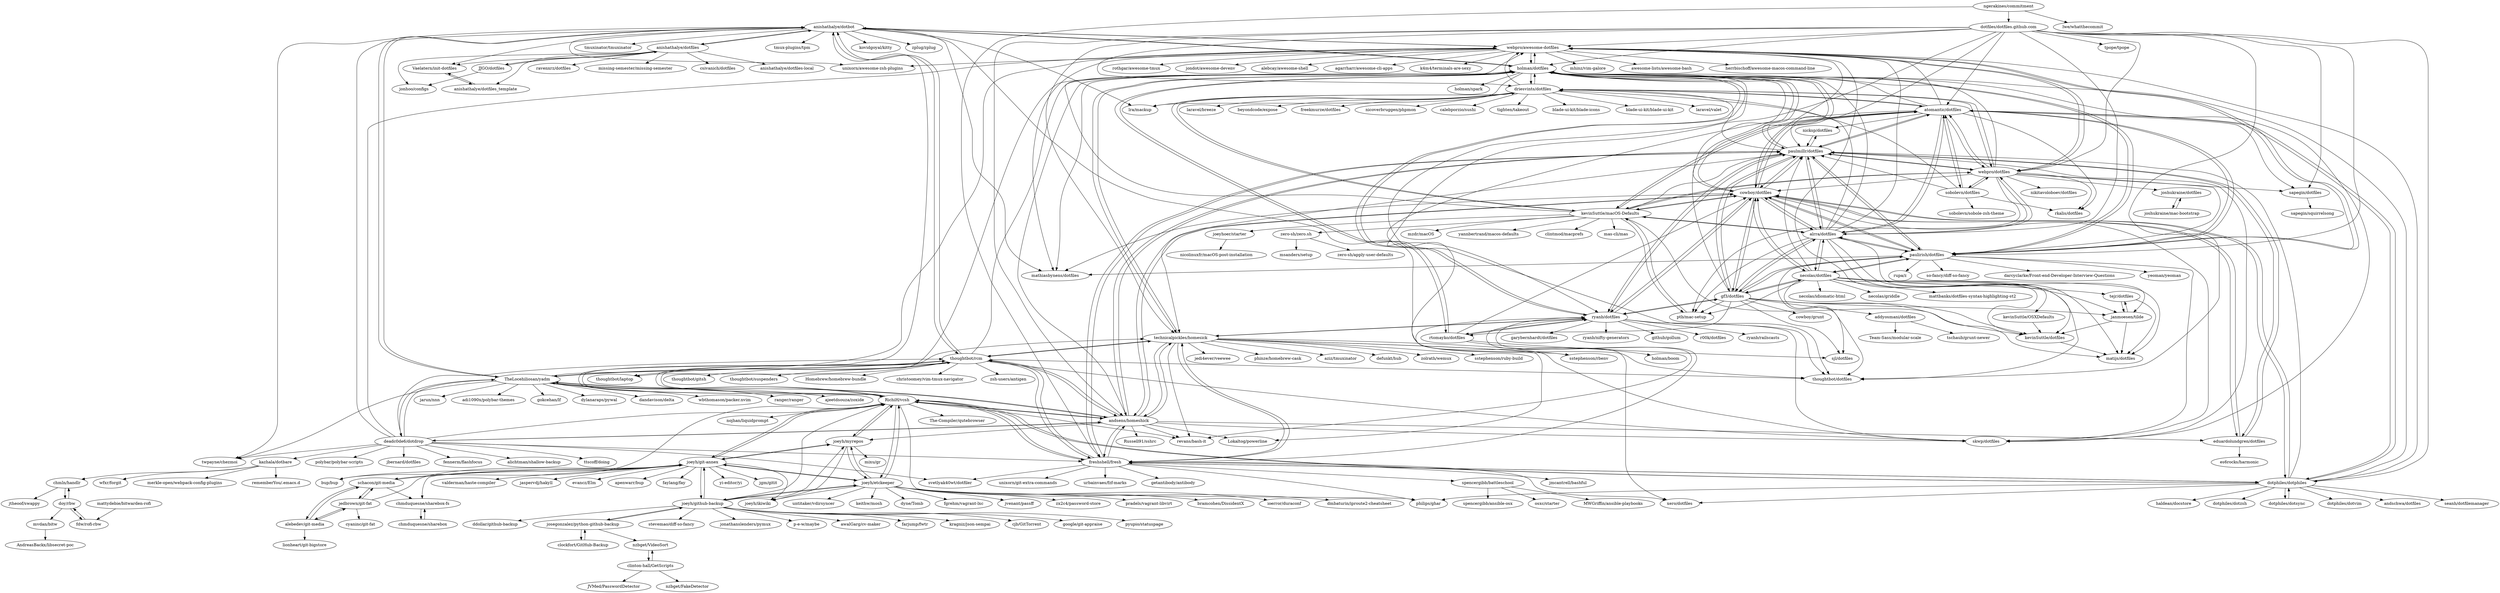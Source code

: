digraph G {
"anishathalye/dotbot" -> "webpro/awesome-dotfiles"
"anishathalye/dotbot" -> "anishathalye/dotfiles"
"anishathalye/dotbot" -> "twpayne/chezmoi" ["e"=1]
"anishathalye/dotbot" -> "holman/dotfiles"
"anishathalye/dotbot" -> "Vaelatern/init-dotfiles"
"anishathalye/dotbot" -> "TheLocehiliosan/yadm"
"anishathalye/dotbot" -> "tmuxinator/tmuxinator" ["e"=1]
"anishathalye/dotbot" -> "tmux-plugins/tpm" ["e"=1]
"anishathalye/dotbot" -> "lra/mackup" ["e"=1]
"anishathalye/dotbot" -> "thoughtbot/dotfiles" ["e"=1]
"anishathalye/dotbot" -> "mathiasbynens/dotfiles" ["e"=1]
"anishathalye/dotbot" -> "unixorn/awesome-zsh-plugins" ["e"=1]
"anishathalye/dotbot" -> "kovidgoyal/kitty" ["e"=1]
"anishathalye/dotbot" -> "thoughtbot/rcm"
"anishathalye/dotbot" -> "zplug/zplug" ["e"=1]
"zero-sh/zero.sh" -> "zero-sh/apply-user-defaults"
"zero-sh/zero.sh" -> "msanders/setup"
"holman/dotfiles" -> "ryanb/dotfiles"
"holman/dotfiles" -> "mathiasbynens/dotfiles" ["e"=1]
"holman/dotfiles" -> "skwp/dotfiles" ["e"=1]
"holman/dotfiles" -> "webpro/awesome-dotfiles"
"holman/dotfiles" -> "thoughtbot/dotfiles" ["e"=1]
"holman/dotfiles" -> "cowboy/dotfiles"
"holman/dotfiles" -> "paulirish/dotfiles"
"holman/dotfiles" -> "holman/spark" ["e"=1]
"holman/dotfiles" -> "technicalpickles/homesick"
"holman/dotfiles" -> "thoughtbot/laptop" ["e"=1]
"holman/dotfiles" -> "paulmillr/dotfiles"
"holman/dotfiles" -> "anishathalye/dotbot"
"holman/dotfiles" -> "lra/mackup" ["e"=1]
"holman/dotfiles" -> "rtomayko/dotfiles"
"holman/dotfiles" -> "driesvints/dotfiles"
"RichiH/vcsh" -> "joeyh/myrepos"
"RichiH/vcsh" -> "andsens/homeshick"
"RichiH/vcsh" -> "joeyh/git-annex"
"RichiH/vcsh" -> "freshshell/fresh"
"RichiH/vcsh" -> "technicalpickles/homesick"
"RichiH/vcsh" -> "thoughtbot/rcm"
"RichiH/vcsh" -> "joeyh/etckeeper"
"RichiH/vcsh" -> "TheLocehiliosan/yadm"
"RichiH/vcsh" -> "dotphiles/dotphiles"
"RichiH/vcsh" -> "nojhan/liquidprompt" ["e"=1]
"RichiH/vcsh" -> "anishathalye/dotbot"
"RichiH/vcsh" -> "bup/bup" ["e"=1]
"RichiH/vcsh" -> "revans/bash-it" ["e"=1]
"RichiH/vcsh" -> "philips/ghar"
"RichiH/vcsh" -> "The-Compiler/qutebrowser" ["e"=1]
"andsens/homeshick" -> "technicalpickles/homesick"
"andsens/homeshick" -> "RichiH/vcsh"
"andsens/homeshick" -> "freshshell/fresh"
"andsens/homeshick" -> "cowboy/dotfiles"
"andsens/homeshick" -> "TheLocehiliosan/yadm"
"andsens/homeshick" -> "thoughtbot/rcm"
"andsens/homeshick" -> "deadc0de6/dotdrop"
"andsens/homeshick" -> "paulmillr/dotfiles"
"andsens/homeshick" -> "holman/dotfiles"
"andsens/homeshick" -> "revans/bash-it" ["e"=1]
"andsens/homeshick" -> "Lokaltog/powerline" ["e"=1]
"andsens/homeshick" -> "joeyh/myrepos"
"andsens/homeshick" -> "skwp/dotfiles" ["e"=1]
"andsens/homeshick" -> "Russell91/sshrc" ["e"=1]
"andsens/homeshick" -> "eduardolundgren/dotfiles"
"paulirish/dotfiles" -> "mathiasbynens/dotfiles" ["e"=1]
"paulirish/dotfiles" -> "alrra/dotfiles"
"paulirish/dotfiles" -> "holman/dotfiles"
"paulirish/dotfiles" -> "webpro/awesome-dotfiles"
"paulirish/dotfiles" -> "cowboy/dotfiles"
"paulirish/dotfiles" -> "thoughtbot/dotfiles" ["e"=1]
"paulirish/dotfiles" -> "paulmillr/dotfiles"
"paulirish/dotfiles" -> "gf3/dotfiles"
"paulirish/dotfiles" -> "rupa/z" ["e"=1]
"paulirish/dotfiles" -> "so-fancy/diff-so-fancy" ["e"=1]
"paulirish/dotfiles" -> "darcyclarke/Front-end-Developer-Interview-Questions" ["e"=1]
"paulirish/dotfiles" -> "necolas/dotfiles"
"paulirish/dotfiles" -> "atomantic/dotfiles"
"paulirish/dotfiles" -> "skwp/dotfiles" ["e"=1]
"paulirish/dotfiles" -> "yeoman/yeoman" ["e"=1]
"doy/rbw" -> "fdw/rofi-rbw"
"doy/rbw" -> "mvdan/bitw"
"doy/rbw" -> "chmln/handlr"
"sobolevn/dotfiles" -> "rkalis/dotfiles"
"sobolevn/dotfiles" -> "sobolevn/sobole-zsh-theme"
"sobolevn/dotfiles" -> "driesvints/dotfiles"
"sobolevn/dotfiles" -> "paulmillr/dotfiles"
"sobolevn/dotfiles" -> "webpro/dotfiles"
"sobolevn/dotfiles" -> "atomantic/dotfiles"
"cowboy/dotfiles" -> "paulmillr/dotfiles"
"cowboy/dotfiles" -> "alrra/dotfiles"
"cowboy/dotfiles" -> "gf3/dotfiles"
"cowboy/dotfiles" -> "necolas/dotfiles"
"cowboy/dotfiles" -> "holman/dotfiles"
"cowboy/dotfiles" -> "eduardolundgren/dotfiles"
"cowboy/dotfiles" -> "paulirish/dotfiles"
"cowboy/dotfiles" -> "ryanb/dotfiles"
"cowboy/dotfiles" -> "atomantic/dotfiles"
"cowboy/dotfiles" -> "skwp/dotfiles" ["e"=1]
"cowboy/dotfiles" -> "dotphiles/dotphiles"
"cowboy/dotfiles" -> "andsens/homeshick"
"cowboy/dotfiles" -> "webpro/awesome-dotfiles"
"cowboy/dotfiles" -> "mathiasbynens/dotfiles" ["e"=1]
"cowboy/dotfiles" -> "kevinSuttle/macOS-Defaults"
"alrra/dotfiles" -> "cowboy/dotfiles"
"alrra/dotfiles" -> "paulmillr/dotfiles"
"alrra/dotfiles" -> "paulirish/dotfiles"
"alrra/dotfiles" -> "necolas/dotfiles"
"alrra/dotfiles" -> "gf3/dotfiles"
"alrra/dotfiles" -> "atomantic/dotfiles"
"alrra/dotfiles" -> "webpro/dotfiles"
"alrra/dotfiles" -> "webpro/awesome-dotfiles"
"alrra/dotfiles" -> "driesvints/dotfiles"
"alrra/dotfiles" -> "holman/dotfiles"
"alrra/dotfiles" -> "janmoesen/tilde"
"alrra/dotfiles" -> "ptb/mac-setup"
"alrra/dotfiles" -> "matijs/dotfiles"
"alrra/dotfiles" -> "kevinSuttle/macOS-Defaults"
"alrra/dotfiles" -> "kevinSuttle/dotfiles"
"ryanb/dotfiles" -> "rtomayko/dotfiles"
"ryanb/dotfiles" -> "holman/dotfiles"
"ryanb/dotfiles" -> "skwp/dotfiles" ["e"=1]
"ryanb/dotfiles" -> "technicalpickles/homesick"
"ryanb/dotfiles" -> "thoughtbot/dotfiles" ["e"=1]
"ryanb/dotfiles" -> "garybernhardt/dotfiles" ["e"=1]
"ryanb/dotfiles" -> "revans/bash-it" ["e"=1]
"ryanb/dotfiles" -> "cowboy/dotfiles"
"ryanb/dotfiles" -> "gf3/dotfiles"
"ryanb/dotfiles" -> "paulmillr/dotfiles"
"ryanb/dotfiles" -> "ryanb/nifty-generators" ["e"=1]
"ryanb/dotfiles" -> "github/gollum" ["e"=1]
"ryanb/dotfiles" -> "r00k/dotfiles" ["e"=1]
"ryanb/dotfiles" -> "ryanb/railscasts" ["e"=1]
"ryanb/dotfiles" -> "sstephenson/rbenv" ["e"=1]
"webpro/awesome-dotfiles" -> "unixorn/awesome-zsh-plugins" ["e"=1]
"webpro/awesome-dotfiles" -> "holman/dotfiles"
"webpro/awesome-dotfiles" -> "jondot/awesome-devenv" ["e"=1]
"webpro/awesome-dotfiles" -> "alebcay/awesome-shell" ["e"=1]
"webpro/awesome-dotfiles" -> "mathiasbynens/dotfiles" ["e"=1]
"webpro/awesome-dotfiles" -> "anishathalye/dotbot"
"webpro/awesome-dotfiles" -> "agarrharr/awesome-cli-apps" ["e"=1]
"webpro/awesome-dotfiles" -> "thoughtbot/dotfiles" ["e"=1]
"webpro/awesome-dotfiles" -> "webpro/dotfiles"
"webpro/awesome-dotfiles" -> "k4m4/terminals-are-sexy" ["e"=1]
"webpro/awesome-dotfiles" -> "mhinz/vim-galore" ["e"=1]
"webpro/awesome-dotfiles" -> "awesome-lists/awesome-bash" ["e"=1]
"webpro/awesome-dotfiles" -> "herrbischoff/awesome-macos-command-line" ["e"=1]
"webpro/awesome-dotfiles" -> "rothgar/awesome-tmux" ["e"=1]
"webpro/awesome-dotfiles" -> "paulirish/dotfiles"
"ptb/mac-setup" -> "kevinSuttle/macOS-Defaults"
"thoughtbot/rcm" -> "thoughtbot/dotfiles" ["e"=1]
"thoughtbot/rcm" -> "technicalpickles/homesick"
"thoughtbot/rcm" -> "thoughtbot/laptop" ["e"=1]
"thoughtbot/rcm" -> "thoughtbot/gitsh" ["e"=1]
"thoughtbot/rcm" -> "holman/dotfiles"
"thoughtbot/rcm" -> "TheLocehiliosan/yadm"
"thoughtbot/rcm" -> "anishathalye/dotbot"
"thoughtbot/rcm" -> "thoughtbot/suspenders" ["e"=1]
"thoughtbot/rcm" -> "andsens/homeshick"
"thoughtbot/rcm" -> "RichiH/vcsh"
"thoughtbot/rcm" -> "skwp/dotfiles" ["e"=1]
"thoughtbot/rcm" -> "freshshell/fresh"
"thoughtbot/rcm" -> "Homebrew/homebrew-bundle" ["e"=1]
"thoughtbot/rcm" -> "christoomey/vim-tmux-navigator" ["e"=1]
"thoughtbot/rcm" -> "zsh-users/antigen" ["e"=1]
"deadc0de6/dotdrop" -> "TheLocehiliosan/yadm"
"deadc0de6/dotdrop" -> "andsens/homeshick"
"deadc0de6/dotdrop" -> "anishathalye/dotbot"
"deadc0de6/dotdrop" -> "twpayne/chezmoi" ["e"=1]
"deadc0de6/dotdrop" -> "freshshell/fresh"
"deadc0de6/dotdrop" -> "kazhala/dotbare"
"deadc0de6/dotdrop" -> "polybar/polybar-scripts" ["e"=1]
"deadc0de6/dotdrop" -> "svetlyak40wt/dotfiler"
"deadc0de6/dotdrop" -> "jbernard/dotfiles"
"deadc0de6/dotdrop" -> "fennerm/flashfocus" ["e"=1]
"deadc0de6/dotdrop" -> "RichiH/vcsh"
"deadc0de6/dotdrop" -> "alichtman/shallow-backup" ["e"=1]
"deadc0de6/dotdrop" -> "ttscoff/doing" ["e"=1]
"deadc0de6/dotdrop" -> "thoughtbot/rcm"
"deadc0de6/dotdrop" -> "webpro/awesome-dotfiles"
"addyosmani/dotfiles" -> "Team-Sass/modular-scale" ["e"=1]
"addyosmani/dotfiles" -> "tschaub/grunt-newer" ["e"=1]
"eduardolundgren/dotfiles" -> "paulmillr/dotfiles"
"eduardolundgren/dotfiles" -> "cowboy/dotfiles"
"eduardolundgren/dotfiles" -> "es6rocks/harmonic" ["e"=1]
"mvdan/bitw" -> "AndreasBackx/libsecret-poc"
"joeyh/git-annex" -> "joeyh/github-backup"
"joeyh/git-annex" -> "joeyh/myrepos"
"joeyh/git-annex" -> "apenwarr/bup" ["e"=1]
"joeyh/git-annex" -> "chmduquesne/sharebox-fs"
"joeyh/git-annex" -> "RichiH/vcsh"
"joeyh/git-annex" -> "faylang/fay" ["e"=1]
"joeyh/git-annex" -> "joeyh/ikiwiki"
"joeyh/git-annex" -> "yi-editor/yi" ["e"=1]
"joeyh/git-annex" -> "schacon/git-media"
"joeyh/git-annex" -> "jgm/gitit" ["e"=1]
"joeyh/git-annex" -> "valderman/haste-compiler" ["e"=1]
"joeyh/git-annex" -> "bup/bup" ["e"=1]
"joeyh/git-annex" -> "joeyh/etckeeper"
"joeyh/git-annex" -> "jaspervdj/hakyll" ["e"=1]
"joeyh/git-annex" -> "evancz/Elm" ["e"=1]
"ngerakines/commitment" -> "lwe/whatthecommit"
"ngerakines/commitment" -> "freshshell/fresh"
"ngerakines/commitment" -> "dotfiles/dotfiles.github.com"
"anishathalye/dotfiles" -> "JJGO/dotfiles"
"anishathalye/dotfiles" -> "jonhoo/configs" ["e"=1]
"anishathalye/dotfiles" -> "anishathalye/dotbot"
"anishathalye/dotfiles" -> "anishathalye/dotfiles-local"
"anishathalye/dotfiles" -> "anishathalye/dotfiles_template"
"anishathalye/dotfiles" -> "ravenxrz/dotfiles" ["e"=1]
"anishathalye/dotfiles" -> "Vaelatern/init-dotfiles"
"anishathalye/dotfiles" -> "missing-semester/missing-semester" ["e"=1]
"anishathalye/dotfiles" -> "csivanich/dotfiles"
"dotphiles/dotsync" -> "dotphiles/dotphiles"
"technicalpickles/homesick" -> "andsens/homeshick"
"technicalpickles/homesick" -> "holman/dotfiles"
"technicalpickles/homesick" -> "thoughtbot/rcm"
"technicalpickles/homesick" -> "ryanb/dotfiles"
"technicalpickles/homesick" -> "phinze/homebrew-cask" ["e"=1]
"technicalpickles/homesick" -> "aziz/tmuxinator" ["e"=1]
"technicalpickles/homesick" -> "skwp/dotfiles" ["e"=1]
"technicalpickles/homesick" -> "revans/bash-it" ["e"=1]
"technicalpickles/homesick" -> "defunkt/hub" ["e"=1]
"technicalpickles/homesick" -> "freshshell/fresh"
"technicalpickles/homesick" -> "Lokaltog/powerline" ["e"=1]
"technicalpickles/homesick" -> "zolrath/wemux" ["e"=1]
"technicalpickles/homesick" -> "sstephenson/rbenv" ["e"=1]
"technicalpickles/homesick" -> "sstephenson/ruby-build" ["e"=1]
"technicalpickles/homesick" -> "jedi4ever/veewee" ["e"=1]
"TheLocehiliosan/yadm" -> "twpayne/chezmoi" ["e"=1]
"TheLocehiliosan/yadm" -> "anishathalye/dotbot"
"TheLocehiliosan/yadm" -> "deadc0de6/dotdrop"
"TheLocehiliosan/yadm" -> "thoughtbot/rcm"
"TheLocehiliosan/yadm" -> "webpro/awesome-dotfiles"
"TheLocehiliosan/yadm" -> "ajeetdsouza/zoxide" ["e"=1]
"TheLocehiliosan/yadm" -> "jarun/nnn" ["e"=1]
"TheLocehiliosan/yadm" -> "andsens/homeshick"
"TheLocehiliosan/yadm" -> "adi1090x/polybar-themes" ["e"=1]
"TheLocehiliosan/yadm" -> "gokcehan/lf" ["e"=1]
"TheLocehiliosan/yadm" -> "dylanaraps/pywal" ["e"=1]
"TheLocehiliosan/yadm" -> "dandavison/delta" ["e"=1]
"TheLocehiliosan/yadm" -> "wbthomason/packer.nvim" ["e"=1]
"TheLocehiliosan/yadm" -> "ranger/ranger" ["e"=1]
"TheLocehiliosan/yadm" -> "RichiH/vcsh"
"clockfort/GitHub-Backup" -> "josegonzalez/python-github-backup"
"chmduquesne/sharebox-fs" -> "chmduquesne/sharebox"
"joeyh/github-backup" -> "joeyh/git-annex"
"joeyh/github-backup" -> "joeyh/etckeeper"
"joeyh/github-backup" -> "stevemao/diff-so-fancy" ["e"=1]
"joeyh/github-backup" -> "jonathanslenders/pymux" ["e"=1]
"joeyh/github-backup" -> "p-e-w/maybe" ["e"=1]
"joeyh/github-backup" -> "josegonzalez/python-github-backup"
"joeyh/github-backup" -> "joeyh/myrepos"
"joeyh/github-backup" -> "awalGarg/cv-maker" ["e"=1]
"joeyh/github-backup" -> "farjump/fwtr"
"joeyh/github-backup" -> "kragniz/json-sempai" ["e"=1]
"joeyh/github-backup" -> "cjb/GitTorrent" ["e"=1]
"joeyh/github-backup" -> "google/git-appraise" ["e"=1]
"joeyh/github-backup" -> "pyupio/statuspage" ["e"=1]
"joeyh/github-backup" -> "ddollar/github-backup"
"joeyh/github-backup" -> "RichiH/vcsh"
"dotfiles/dotfiles.github.com" -> "webpro/awesome-dotfiles"
"dotfiles/dotfiles.github.com" -> "webpro/dotfiles"
"dotfiles/dotfiles.github.com" -> "holman/dotfiles"
"dotfiles/dotfiles.github.com" -> "atomantic/dotfiles"
"dotfiles/dotfiles.github.com" -> "paulmillr/dotfiles"
"dotfiles/dotfiles.github.com" -> "ryanb/dotfiles"
"dotfiles/dotfiles.github.com" -> "paulirish/dotfiles"
"dotfiles/dotfiles.github.com" -> "driesvints/dotfiles"
"dotfiles/dotfiles.github.com" -> "dotphiles/dotphiles"
"dotfiles/dotfiles.github.com" -> "andsens/homeshick"
"dotfiles/dotfiles.github.com" -> "thoughtbot/dotfiles" ["e"=1]
"dotfiles/dotfiles.github.com" -> "sapegin/dotfiles"
"dotfiles/dotfiles.github.com" -> "alrra/dotfiles"
"dotfiles/dotfiles.github.com" -> "tpope/tpope" ["e"=1]
"dotfiles/dotfiles.github.com" -> "technicalpickles/homesick"
"atomantic/dotfiles" -> "paulmillr/dotfiles"
"atomantic/dotfiles" -> "driesvints/dotfiles"
"atomantic/dotfiles" -> "webpro/dotfiles"
"atomantic/dotfiles" -> "alrra/dotfiles"
"atomantic/dotfiles" -> "kevinSuttle/macOS-Defaults"
"atomantic/dotfiles" -> "webpro/awesome-dotfiles"
"atomantic/dotfiles" -> "cowboy/dotfiles"
"atomantic/dotfiles" -> "holman/dotfiles"
"atomantic/dotfiles" -> "paulirish/dotfiles"
"atomantic/dotfiles" -> "xero/dotfiles" ["e"=1]
"atomantic/dotfiles" -> "nicksp/dotfiles"
"atomantic/dotfiles" -> "rkalis/dotfiles"
"atomantic/dotfiles" -> "sapegin/dotfiles"
"atomantic/dotfiles" -> "dotphiles/dotphiles"
"atomantic/dotfiles" -> "sobolevn/dotfiles"
"kevinSuttle/macOS-Defaults" -> "ptb/mac-setup"
"kevinSuttle/macOS-Defaults" -> "driesvints/dotfiles"
"kevinSuttle/macOS-Defaults" -> "yannbertrand/macos-defaults" ["e"=1]
"kevinSuttle/macOS-Defaults" -> "atomantic/dotfiles"
"kevinSuttle/macOS-Defaults" -> "joeyhoer/starter"
"kevinSuttle/macOS-Defaults" -> "webpro/dotfiles"
"kevinSuttle/macOS-Defaults" -> "kevinSuttle/dotfiles"
"kevinSuttle/macOS-Defaults" -> "clintmod/macprefs"
"kevinSuttle/macOS-Defaults" -> "cowboy/dotfiles"
"kevinSuttle/macOS-Defaults" -> "alrra/dotfiles"
"kevinSuttle/macOS-Defaults" -> "zero-sh/zero.sh"
"kevinSuttle/macOS-Defaults" -> "paulmillr/dotfiles"
"kevinSuttle/macOS-Defaults" -> "mas-cli/mas" ["e"=1]
"kevinSuttle/macOS-Defaults" -> "mzdr/macOS"
"kevinSuttle/macOS-Defaults" -> "webpro/awesome-dotfiles"
"gf3/dotfiles" -> "cowboy/dotfiles"
"gf3/dotfiles" -> "alrra/dotfiles"
"gf3/dotfiles" -> "necolas/dotfiles"
"gf3/dotfiles" -> "matijs/dotfiles"
"gf3/dotfiles" -> "paulmillr/dotfiles"
"gf3/dotfiles" -> "janmoesen/tilde"
"gf3/dotfiles" -> "kevinSuttle/dotfiles"
"gf3/dotfiles" -> "paulirish/dotfiles"
"gf3/dotfiles" -> "ryanb/dotfiles"
"gf3/dotfiles" -> "cowboy/grunt" ["e"=1]
"gf3/dotfiles" -> "holman/dotfiles"
"gf3/dotfiles" -> "ptb/mac-setup"
"gf3/dotfiles" -> "rtomayko/dotfiles"
"gf3/dotfiles" -> "addyosmani/dotfiles"
"gf3/dotfiles" -> "sjl/dotfiles" ["e"=1]
"josegonzalez/python-github-backup" -> "clockfort/GitHub-Backup"
"josegonzalez/python-github-backup" -> "joeyh/github-backup"
"josegonzalez/python-github-backup" -> "nzbget/VideoSort"
"dotphiles/dotphiles" -> "dotphiles/dotsync"
"dotphiles/dotphiles" -> "dotphiles/dotvim"
"dotphiles/dotphiles" -> "cowboy/dotfiles"
"dotphiles/dotphiles" -> "freshshell/fresh"
"dotphiles/dotphiles" -> "andschwa/dotfiles"
"dotphiles/dotphiles" -> "seanh/dotfilemanager"
"dotphiles/dotphiles" -> "haldean/docstore"
"dotphiles/dotphiles" -> "dotphiles/dotzsh" ["e"=1]
"dotphiles/dotphiles" -> "paulmillr/dotfiles"
"dotphiles/dotphiles" -> "webpro/awesome-dotfiles"
"dotphiles/dotphiles" -> "atomantic/dotfiles"
"dotphiles/dotphiles" -> "RichiH/vcsh"
"dotphiles/dotphiles" -> "holman/dotfiles"
"dotphiles/dotphiles" -> "philips/ghar"
"dotphiles/dotphiles" -> "xero/dotfiles" ["e"=1]
"Vaelatern/init-dotfiles" -> "anishathalye/dotfiles_template"
"necolas/dotfiles" -> "cowboy/dotfiles"
"necolas/dotfiles" -> "alrra/dotfiles"
"necolas/dotfiles" -> "gf3/dotfiles"
"necolas/dotfiles" -> "matijs/dotfiles"
"necolas/dotfiles" -> "janmoesen/tilde"
"necolas/dotfiles" -> "kevinSuttle/dotfiles"
"necolas/dotfiles" -> "kevinSuttle/OSXDefaults"
"necolas/dotfiles" -> "paulirish/dotfiles"
"necolas/dotfiles" -> "necolas/idiomatic-html" ["e"=1]
"necolas/dotfiles" -> "necolas/griddle" ["e"=1]
"necolas/dotfiles" -> "paulmillr/dotfiles"
"necolas/dotfiles" -> "tejr/dotfiles"
"necolas/dotfiles" -> "mattbanks/dotfiles-syntax-highlighting-st2"
"necolas/dotfiles" -> "ptb/mac-setup"
"necolas/dotfiles" -> "sjl/dotfiles" ["e"=1]
"joeyhoer/starter" -> "nicolinuxfr/macOS-post-installation"
"clinton-hall/GetScripts" -> "JVMed/PasswordDetector"
"clinton-hall/GetScripts" -> "nzbget/FakeDetector"
"clinton-hall/GetScripts" -> "nzbget/VideoSort"
"alebedev/git-media" -> "jedbrown/git-fat"
"alebedev/git-media" -> "lionheart/git-bigstore"
"alebedev/git-media" -> "schacon/git-media"
"webpro/dotfiles" -> "webpro/awesome-dotfiles"
"webpro/dotfiles" -> "driesvints/dotfiles"
"webpro/dotfiles" -> "atomantic/dotfiles"
"webpro/dotfiles" -> "alrra/dotfiles"
"webpro/dotfiles" -> "rkalis/dotfiles"
"webpro/dotfiles" -> "kevinSuttle/macOS-Defaults"
"webpro/dotfiles" -> "sapegin/dotfiles"
"webpro/dotfiles" -> "holman/dotfiles"
"webpro/dotfiles" -> "paulmillr/dotfiles"
"webpro/dotfiles" -> "cowboy/dotfiles"
"webpro/dotfiles" -> "nikitavoloboev/dotfiles" ["e"=1]
"webpro/dotfiles" -> "paulirish/dotfiles"
"webpro/dotfiles" -> "joshukraine/dotfiles"
"webpro/dotfiles" -> "sobolevn/dotfiles"
"webpro/dotfiles" -> "ptb/mac-setup"
"mattydebie/bitwarden-rofi" -> "fdw/rofi-rbw"
"driesvints/dotfiles" -> "freekmurze/dotfiles" ["e"=1]
"driesvints/dotfiles" -> "nicoverbruggen/phpmon" ["e"=1]
"driesvints/dotfiles" -> "calebporzio/sushi" ["e"=1]
"driesvints/dotfiles" -> "webpro/dotfiles"
"driesvints/dotfiles" -> "atomantic/dotfiles"
"driesvints/dotfiles" -> "kevinSuttle/macOS-Defaults"
"driesvints/dotfiles" -> "tighten/takeout" ["e"=1]
"driesvints/dotfiles" -> "lra/mackup" ["e"=1]
"driesvints/dotfiles" -> "blade-ui-kit/blade-icons" ["e"=1]
"driesvints/dotfiles" -> "holman/dotfiles"
"driesvints/dotfiles" -> "blade-ui-kit/blade-ui-kit" ["e"=1]
"driesvints/dotfiles" -> "laravel/valet" ["e"=1]
"driesvints/dotfiles" -> "laravel/breeze" ["e"=1]
"driesvints/dotfiles" -> "webpro/awesome-dotfiles"
"driesvints/dotfiles" -> "beyondcode/expose" ["e"=1]
"kazhala/dotbare" -> "wfxr/forgit" ["e"=1]
"kazhala/dotbare" -> "chmln/handlr"
"kazhala/dotbare" -> "merkle-open/webpack-config-plugins" ["e"=1]
"kazhala/dotbare" -> "rememberYou/.emacs.d" ["e"=1]
"chmln/handlr" -> "doy/rbw"
"chmln/handlr" -> "jtheoof/swappy" ["e"=1]
"kevinSuttle/dotfiles" -> "matijs/dotfiles"
"nicksp/dotfiles" -> "paulmillr/dotfiles"
"paulmillr/dotfiles" -> "cowboy/dotfiles"
"paulmillr/dotfiles" -> "alrra/dotfiles"
"paulmillr/dotfiles" -> "eduardolundgren/dotfiles"
"paulmillr/dotfiles" -> "atomantic/dotfiles"
"paulmillr/dotfiles" -> "holman/dotfiles"
"paulmillr/dotfiles" -> "gf3/dotfiles"
"paulmillr/dotfiles" -> "nicksp/dotfiles"
"paulmillr/dotfiles" -> "paulirish/dotfiles"
"paulmillr/dotfiles" -> "ryanb/dotfiles"
"paulmillr/dotfiles" -> "driesvints/dotfiles"
"paulmillr/dotfiles" -> "skwp/dotfiles" ["e"=1]
"paulmillr/dotfiles" -> "webpro/dotfiles"
"paulmillr/dotfiles" -> "technicalpickles/homesick"
"paulmillr/dotfiles" -> "freshshell/fresh"
"paulmillr/dotfiles" -> "andsens/homeshick"
"joeyh/etckeeper" -> "joeyh/myrepos"
"joeyh/etckeeper" -> "joeyh/github-backup"
"joeyh/etckeeper" -> "joeyh/git-annex"
"joeyh/etckeeper" -> "RichiH/vcsh"
"joeyh/etckeeper" -> "joeyh/ikiwiki"
"joeyh/etckeeper" -> "jvenant/passff" ["e"=1]
"joeyh/etckeeper" -> "zx2c4/password-store" ["e"=1]
"joeyh/etckeeper" -> "pradels/vagrant-libvirt" ["e"=1]
"joeyh/etckeeper" -> "bramcohen/DissidentX" ["e"=1]
"joeyh/etckeeper" -> "ioerror/duraconf" ["e"=1]
"joeyh/etckeeper" -> "dmbaturin/iproute2-cheatsheet" ["e"=1]
"joeyh/etckeeper" -> "untitaker/vdirsyncer" ["e"=1]
"joeyh/etckeeper" -> "keithw/mosh" ["e"=1]
"joeyh/etckeeper" -> "dyne/Tomb" ["e"=1]
"joeyh/etckeeper" -> "fgrehm/vagrant-lxc" ["e"=1]
"schacon/git-media" -> "jedbrown/git-fat"
"schacon/git-media" -> "alebedev/git-media"
"schacon/git-media" -> "chmduquesne/sharebox-fs"
"schacon/git-media" -> "joeyh/git-annex"
"joshukraine/mac-bootstrap" -> "joshukraine/dotfiles"
"nzbget/VideoSort" -> "clinton-hall/GetScripts"
"JJGO/dotfiles" -> "anishathalye/dotfiles"
"JJGO/dotfiles" -> "jonhoo/configs" ["e"=1]
"jedbrown/git-fat" -> "alebedev/git-media"
"jedbrown/git-fat" -> "schacon/git-media"
"jedbrown/git-fat" -> "cyaninc/git-fat"
"jedbrown/git-fat" -> "joeyh/git-annex"
"spencergibb/battleschool" -> "spencergibb/ansible-osx"
"spencergibb/battleschool" -> "osxc/starter"
"spencergibb/battleschool" -> "MWGriffin/ansible-playbooks"
"freshshell/fresh" -> "andsens/homeshick"
"freshshell/fresh" -> "RichiH/vcsh"
"freshshell/fresh" -> "technicalpickles/homesick"
"freshshell/fresh" -> "svetlyak40wt/dotfiler"
"freshshell/fresh" -> "philips/ghar"
"freshshell/fresh" -> "dotphiles/dotphiles"
"freshshell/fresh" -> "jmcantrell/bashful" ["e"=1]
"freshshell/fresh" -> "thoughtbot/rcm"
"freshshell/fresh" -> "unixorn/git-extra-commands" ["e"=1]
"freshshell/fresh" -> "paulmillr/dotfiles"
"freshshell/fresh" -> "urbainvaes/fzf-marks" ["e"=1]
"freshshell/fresh" -> "ryanb/dotfiles"
"freshshell/fresh" -> "xero/dotfiles" ["e"=1]
"freshshell/fresh" -> "spencergibb/battleschool"
"freshshell/fresh" -> "getantibody/antibody" ["e"=1]
"kevinSuttle/OSXDefaults" -> "kevinSuttle/dotfiles"
"janmoesen/tilde" -> "matijs/dotfiles"
"janmoesen/tilde" -> "kevinSuttle/dotfiles"
"janmoesen/tilde" -> "tejr/dotfiles"
"rtomayko/dotfiles" -> "ryanb/dotfiles"
"rtomayko/dotfiles" -> "holman/dotfiles"
"rtomayko/dotfiles" -> "holman/boom" ["e"=1]
"rtomayko/dotfiles" -> "cowboy/dotfiles"
"rtomayko/dotfiles" -> "sjl/dotfiles" ["e"=1]
"sapegin/dotfiles" -> "sapegin/squirrelsong"
"joeyh/myrepos" -> "RichiH/vcsh"
"joeyh/myrepos" -> "joeyh/git-annex"
"joeyh/myrepos" -> "mixu/gr" ["e"=1]
"joeyh/myrepos" -> "joeyh/etckeeper"
"joeyh/myrepos" -> "joeyh/ikiwiki"
"chmduquesne/sharebox" -> "chmduquesne/sharebox-fs"
"fdw/rofi-rbw" -> "doy/rbw"
"anishathalye/dotfiles_template" -> "Vaelatern/init-dotfiles"
"joshukraine/dotfiles" -> "joshukraine/mac-bootstrap"
"tejr/dotfiles" -> "matijs/dotfiles"
"tejr/dotfiles" -> "janmoesen/tilde"
"anishathalye/dotbot" ["l"="-10.548,-19.55"]
"webpro/awesome-dotfiles" ["l"="-10.532,-19.475"]
"anishathalye/dotfiles" ["l"="-10.63,-19.584"]
"twpayne/chezmoi" ["l"="-11.789,-18.091"]
"holman/dotfiles" ["l"="-10.477,-19.471"]
"Vaelatern/init-dotfiles" ["l"="-10.624,-19.555"]
"TheLocehiliosan/yadm" ["l"="-10.504,-19.582"]
"tmuxinator/tmuxinator" ["l"="-10.685,-22.427"]
"tmux-plugins/tpm" ["l"="-10.743,-22.419"]
"lra/mackup" ["l"="-47.315,-0.868"]
"thoughtbot/dotfiles" ["l"="8.991,-30.926"]
"mathiasbynens/dotfiles" ["l"="-47.245,-0.809"]
"unixorn/awesome-zsh-plugins" ["l"="-11.475,-18.565"]
"kovidgoyal/kitty" ["l"="-11.611,-18.039"]
"thoughtbot/rcm" ["l"="-10.473,-19.558"]
"zplug/zplug" ["l"="-11.463,-18.661"]
"zero-sh/zero.sh" ["l"="-10.57,-19.289"]
"zero-sh/apply-user-defaults" ["l"="-10.595,-19.263"]
"msanders/setup" ["l"="-10.574,-19.263"]
"ryanb/dotfiles" ["l"="-10.424,-19.448"]
"skwp/dotfiles" ["l"="-10.268,-22.546"]
"cowboy/dotfiles" ["l"="-10.456,-19.425"]
"paulirish/dotfiles" ["l"="-10.481,-19.409"]
"holman/spark" ["l"="-10.14,-22.535"]
"technicalpickles/homesick" ["l"="-10.436,-19.507"]
"thoughtbot/laptop" ["l"="8.906,-30.845"]
"paulmillr/dotfiles" ["l"="-10.479,-19.438"]
"rtomayko/dotfiles" ["l"="-10.413,-19.422"]
"driesvints/dotfiles" ["l"="-10.542,-19.419"]
"RichiH/vcsh" ["l"="-10.453,-19.596"]
"joeyh/myrepos" ["l"="-10.447,-19.641"]
"andsens/homeshick" ["l"="-10.468,-19.521"]
"joeyh/git-annex" ["l"="-10.448,-19.695"]
"freshshell/fresh" ["l"="-10.438,-19.536"]
"joeyh/etckeeper" ["l"="-10.428,-19.662"]
"dotphiles/dotphiles" ["l"="-10.436,-19.482"]
"nojhan/liquidprompt" ["l"="-11.613,-18.463"]
"bup/bup" ["l"="10.239,-34.264"]
"revans/bash-it" ["l"="-10.19,-22.502"]
"philips/ghar" ["l"="-10.489,-19.538"]
"The-Compiler/qutebrowser" ["l"="-8.898,-20.019"]
"deadc0de6/dotdrop" ["l"="-10.432,-19.569"]
"Lokaltog/powerline" ["l"="-10.281,-22.436"]
"Russell91/sshrc" ["l"="-12.154,-20.405"]
"eduardolundgren/dotfiles" ["l"="-10.447,-19.457"]
"alrra/dotfiles" ["l"="-10.483,-19.385"]
"gf3/dotfiles" ["l"="-10.438,-19.391"]
"rupa/z" ["l"="-11.499,-18.359"]
"so-fancy/diff-so-fancy" ["l"="-11.545,-18.267"]
"darcyclarke/Front-end-Developer-Interview-Questions" ["l"="10.777,-34.035"]
"necolas/dotfiles" ["l"="-10.451,-19.365"]
"atomantic/dotfiles" ["l"="-10.512,-19.419"]
"yeoman/yeoman" ["l"="11.507,-32.211"]
"doy/rbw" ["l"="-10.147,-19.627"]
"fdw/rofi-rbw" ["l"="-10.113,-19.621"]
"mvdan/bitw" ["l"="-10.121,-19.655"]
"chmln/handlr" ["l"="-10.195,-19.618"]
"sobolevn/dotfiles" ["l"="-10.551,-19.381"]
"rkalis/dotfiles" ["l"="-10.576,-19.381"]
"sobolevn/sobole-zsh-theme" ["l"="-10.59,-19.343"]
"webpro/dotfiles" ["l"="-10.525,-19.4"]
"kevinSuttle/macOS-Defaults" ["l"="-10.515,-19.369"]
"janmoesen/tilde" ["l"="-10.429,-19.349"]
"ptb/mac-setup" ["l"="-10.488,-19.351"]
"matijs/dotfiles" ["l"="-10.445,-19.346"]
"kevinSuttle/dotfiles" ["l"="-10.464,-19.343"]
"garybernhardt/dotfiles" ["l"="-10.215,-22.265"]
"ryanb/nifty-generators" ["l"="8.974,-30.436"]
"github/gollum" ["l"="9.118,-30.386"]
"r00k/dotfiles" ["l"="-10.188,-22.155"]
"ryanb/railscasts" ["l"="8.943,-30.414"]
"sstephenson/rbenv" ["l"="9.104,-30.554"]
"jondot/awesome-devenv" ["l"="27.537,-19.41"]
"alebcay/awesome-shell" ["l"="28.095,-19.577"]
"agarrharr/awesome-cli-apps" ["l"="27.844,-19.443"]
"k4m4/terminals-are-sexy" ["l"="28.019,-19.369"]
"mhinz/vim-galore" ["l"="-10.818,-22.524"]
"awesome-lists/awesome-bash" ["l"="27.88,-19.425"]
"herrbischoff/awesome-macos-command-line" ["l"="-47.162,-0.992"]
"rothgar/awesome-tmux" ["l"="-10.834,-22.448"]
"thoughtbot/gitsh" ["l"="8.899,-30.81"]
"thoughtbot/suspenders" ["l"="8.721,-30.719"]
"Homebrew/homebrew-bundle" ["l"="-47.352,-0.721"]
"christoomey/vim-tmux-navigator" ["l"="-10.648,-22.332"]
"zsh-users/antigen" ["l"="-11.471,-18.608"]
"kazhala/dotbare" ["l"="-10.289,-19.599"]
"polybar/polybar-scripts" ["l"="-9.234,-20.21"]
"svetlyak40wt/dotfiler" ["l"="-10.389,-19.571"]
"jbernard/dotfiles" ["l"="-10.36,-19.608"]
"fennerm/flashfocus" ["l"="-9.24,-20.104"]
"alichtman/shallow-backup" ["l"="-47.637,-1.184"]
"ttscoff/doing" ["l"="-47.381,-2.379"]
"addyosmani/dotfiles" ["l"="-10.361,-19.342"]
"Team-Sass/modular-scale" ["l"="10.848,-34.076"]
"tschaub/grunt-newer" ["l"="11.539,-36.451"]
"es6rocks/harmonic" ["l"="29.092,-35.589"]
"AndreasBackx/libsecret-poc" ["l"="-10.104,-19.67"]
"joeyh/github-backup" ["l"="-10.398,-19.697"]
"apenwarr/bup" ["l"="11.892,-29.269"]
"chmduquesne/sharebox-fs" ["l"="-10.44,-19.751"]
"faylang/fay" ["l"="-8.346,12.275"]
"joeyh/ikiwiki" ["l"="-10.464,-19.671"]
"yi-editor/yi" ["l"="-8.318,12.222"]
"schacon/git-media" ["l"="-10.475,-19.748"]
"jgm/gitit" ["l"="-8.433,12.2"]
"valderman/haste-compiler" ["l"="-8.353,12.25"]
"jaspervdj/hakyll" ["l"="-8.307,12.178"]
"evancz/Elm" ["l"="-8.372,12.324"]
"ngerakines/commitment" ["l"="-10.364,-19.519"]
"lwe/whatthecommit" ["l"="-10.307,-19.52"]
"dotfiles/dotfiles.github.com" ["l"="-10.5,-19.452"]
"JJGO/dotfiles" ["l"="-10.667,-19.588"]
"jonhoo/configs" ["l"="-8.968,5.004"]
"anishathalye/dotfiles-local" ["l"="-10.646,-19.618"]
"anishathalye/dotfiles_template" ["l"="-10.654,-19.558"]
"ravenxrz/dotfiles" ["l"="-11.064,-20.868"]
"missing-semester/missing-semester" ["l"="6.867,17.082"]
"csivanich/dotfiles" ["l"="-10.666,-19.61"]
"dotphiles/dotsync" ["l"="-10.386,-19.491"]
"phinze/homebrew-cask" ["l"="10.462,-34.227"]
"aziz/tmuxinator" ["l"="-10.271,-22.403"]
"defunkt/hub" ["l"="9.061,-30.314"]
"zolrath/wemux" ["l"="-10.336,-22.446"]
"sstephenson/ruby-build" ["l"="9.045,-30.488"]
"jedi4ever/veewee" ["l"="-14.173,-6.878"]
"ajeetdsouza/zoxide" ["l"="-11.855,-18.251"]
"jarun/nnn" ["l"="-11.71,-18.072"]
"adi1090x/polybar-themes" ["l"="-9.212,-20.212"]
"gokcehan/lf" ["l"="-9.021,-20.254"]
"dylanaraps/pywal" ["l"="-9.075,-20.204"]
"dandavison/delta" ["l"="-11.836,-18.174"]
"wbthomason/packer.nvim" ["l"="-11.094,-20.724"]
"ranger/ranger" ["l"="-8.981,-20.219"]
"clockfort/GitHub-Backup" ["l"="-10.31,-19.773"]
"josegonzalez/python-github-backup" ["l"="-10.344,-19.757"]
"chmduquesne/sharebox" ["l"="-10.426,-19.776"]
"stevemao/diff-so-fancy" ["l"="28.185,-18.993"]
"jonathanslenders/pymux" ["l"="22.544,4.053"]
"p-e-w/maybe" ["l"="28.348,-19.073"]
"awalGarg/cv-maker" ["l"="28.195,-18.957"]
"farjump/fwtr" ["l"="-10.382,-19.736"]
"kragniz/json-sempai" ["l"="-9.429,-17.608"]
"cjb/GitTorrent" ["l"="-29.811,-22.264"]
"google/git-appraise" ["l"="-12.792,2.044"]
"pyupio/statuspage" ["l"="28.146,-18.954"]
"ddollar/github-backup" ["l"="-10.354,-19.704"]
"sapegin/dotfiles" ["l"="-10.583,-19.419"]
"tpope/tpope" ["l"="-10.348,-22.136"]
"xero/dotfiles" ["l"="-9.103,-19.946"]
"nicksp/dotfiles" ["l"="-10.555,-19.444"]
"yannbertrand/macos-defaults" ["l"="-47.558,-1.426"]
"joeyhoer/starter" ["l"="-10.515,-19.275"]
"clintmod/macprefs" ["l"="-10.525,-19.307"]
"mas-cli/mas" ["l"="-47.345,-0.893"]
"mzdr/macOS" ["l"="-10.551,-19.326"]
"cowboy/grunt" ["l"="11.415,-32.029"]
"sjl/dotfiles" ["l"="-10.188,-22.233"]
"nzbget/VideoSort" ["l"="-10.314,-19.81"]
"dotphiles/dotvim" ["l"="-10.353,-19.449"]
"andschwa/dotfiles" ["l"="-10.38,-19.451"]
"seanh/dotfilemanager" ["l"="-10.382,-19.47"]
"haldean/docstore" ["l"="-10.357,-19.477"]
"dotphiles/dotzsh" ["l"="-11.38,-18.848"]
"kevinSuttle/OSXDefaults" ["l"="-10.452,-19.306"]
"necolas/idiomatic-html" ["l"="10.945,-34.146"]
"necolas/griddle" ["l"="11.008,-34.122"]
"tejr/dotfiles" ["l"="-10.421,-19.328"]
"mattbanks/dotfiles-syntax-highlighting-st2" ["l"="-10.41,-19.298"]
"nicolinuxfr/macOS-post-installation" ["l"="-10.516,-19.236"]
"clinton-hall/GetScripts" ["l"="-10.298,-19.835"]
"JVMed/PasswordDetector" ["l"="-10.275,-19.844"]
"nzbget/FakeDetector" ["l"="-10.291,-19.861"]
"alebedev/git-media" ["l"="-10.5,-19.786"]
"jedbrown/git-fat" ["l"="-10.473,-19.776"]
"lionheart/git-bigstore" ["l"="-10.523,-19.824"]
"nikitavoloboev/dotfiles" ["l"="-47.117,-1.006"]
"joshukraine/dotfiles" ["l"="-10.622,-19.36"]
"mattydebie/bitwarden-rofi" ["l"="-10.072,-19.618"]
"freekmurze/dotfiles" ["l"="-25.796,-40.249"]
"nicoverbruggen/phpmon" ["l"="-26.038,-40.282"]
"calebporzio/sushi" ["l"="-25.911,-40.261"]
"tighten/takeout" ["l"="-25.939,-40.305"]
"blade-ui-kit/blade-icons" ["l"="-25.815,-40.302"]
"blade-ui-kit/blade-ui-kit" ["l"="-25.839,-40.318"]
"laravel/valet" ["l"="-26.196,-40.16"]
"laravel/breeze" ["l"="-26.013,-40.252"]
"beyondcode/expose" ["l"="-26.08,-40.24"]
"wfxr/forgit" ["l"="-11.813,-18.356"]
"merkle-open/webpack-config-plugins" ["l"="-12.362,-5.395"]
"rememberYou/.emacs.d" ["l"="-8.354,-22.054"]
"jtheoof/swappy" ["l"="-9.362,-19.945"]
"jvenant/passff" ["l"="-27.335,-21.756"]
"zx2c4/password-store" ["l"="-27.285,-21.773"]
"pradels/vagrant-libvirt" ["l"="-14.127,-7.013"]
"bramcohen/DissidentX" ["l"="-29.37,-22.12"]
"ioerror/duraconf" ["l"="-29.437,-22.085"]
"dmbaturin/iproute2-cheatsheet" ["l"="-17.538,-8.502"]
"untitaker/vdirsyncer" ["l"="-8.823,-20.485"]
"keithw/mosh" ["l"="10.284,-34.346"]
"dyne/Tomb" ["l"="-27.205,-21.792"]
"fgrehm/vagrant-lxc" ["l"="-14.129,-6.945"]
"joshukraine/mac-bootstrap" ["l"="-10.651,-19.345"]
"cyaninc/git-fat" ["l"="-10.468,-19.815"]
"spencergibb/battleschool" ["l"="-10.536,-19.647"]
"spencergibb/ansible-osx" ["l"="-10.544,-19.683"]
"osxc/starter" ["l"="-10.575,-19.661"]
"MWGriffin/ansible-playbooks" ["l"="-10.574,-19.69"]
"jmcantrell/bashful" ["l"="-10.601,-17.668"]
"unixorn/git-extra-commands" ["l"="-11.579,-18.764"]
"urbainvaes/fzf-marks" ["l"="-11.728,-18.636"]
"getantibody/antibody" ["l"="-11.486,-18.72"]
"holman/boom" ["l"="-9.987,-22.629"]
"sapegin/squirrelsong" ["l"="-10.624,-19.415"]
"mixu/gr" ["l"="22.042,-26.209"]
}